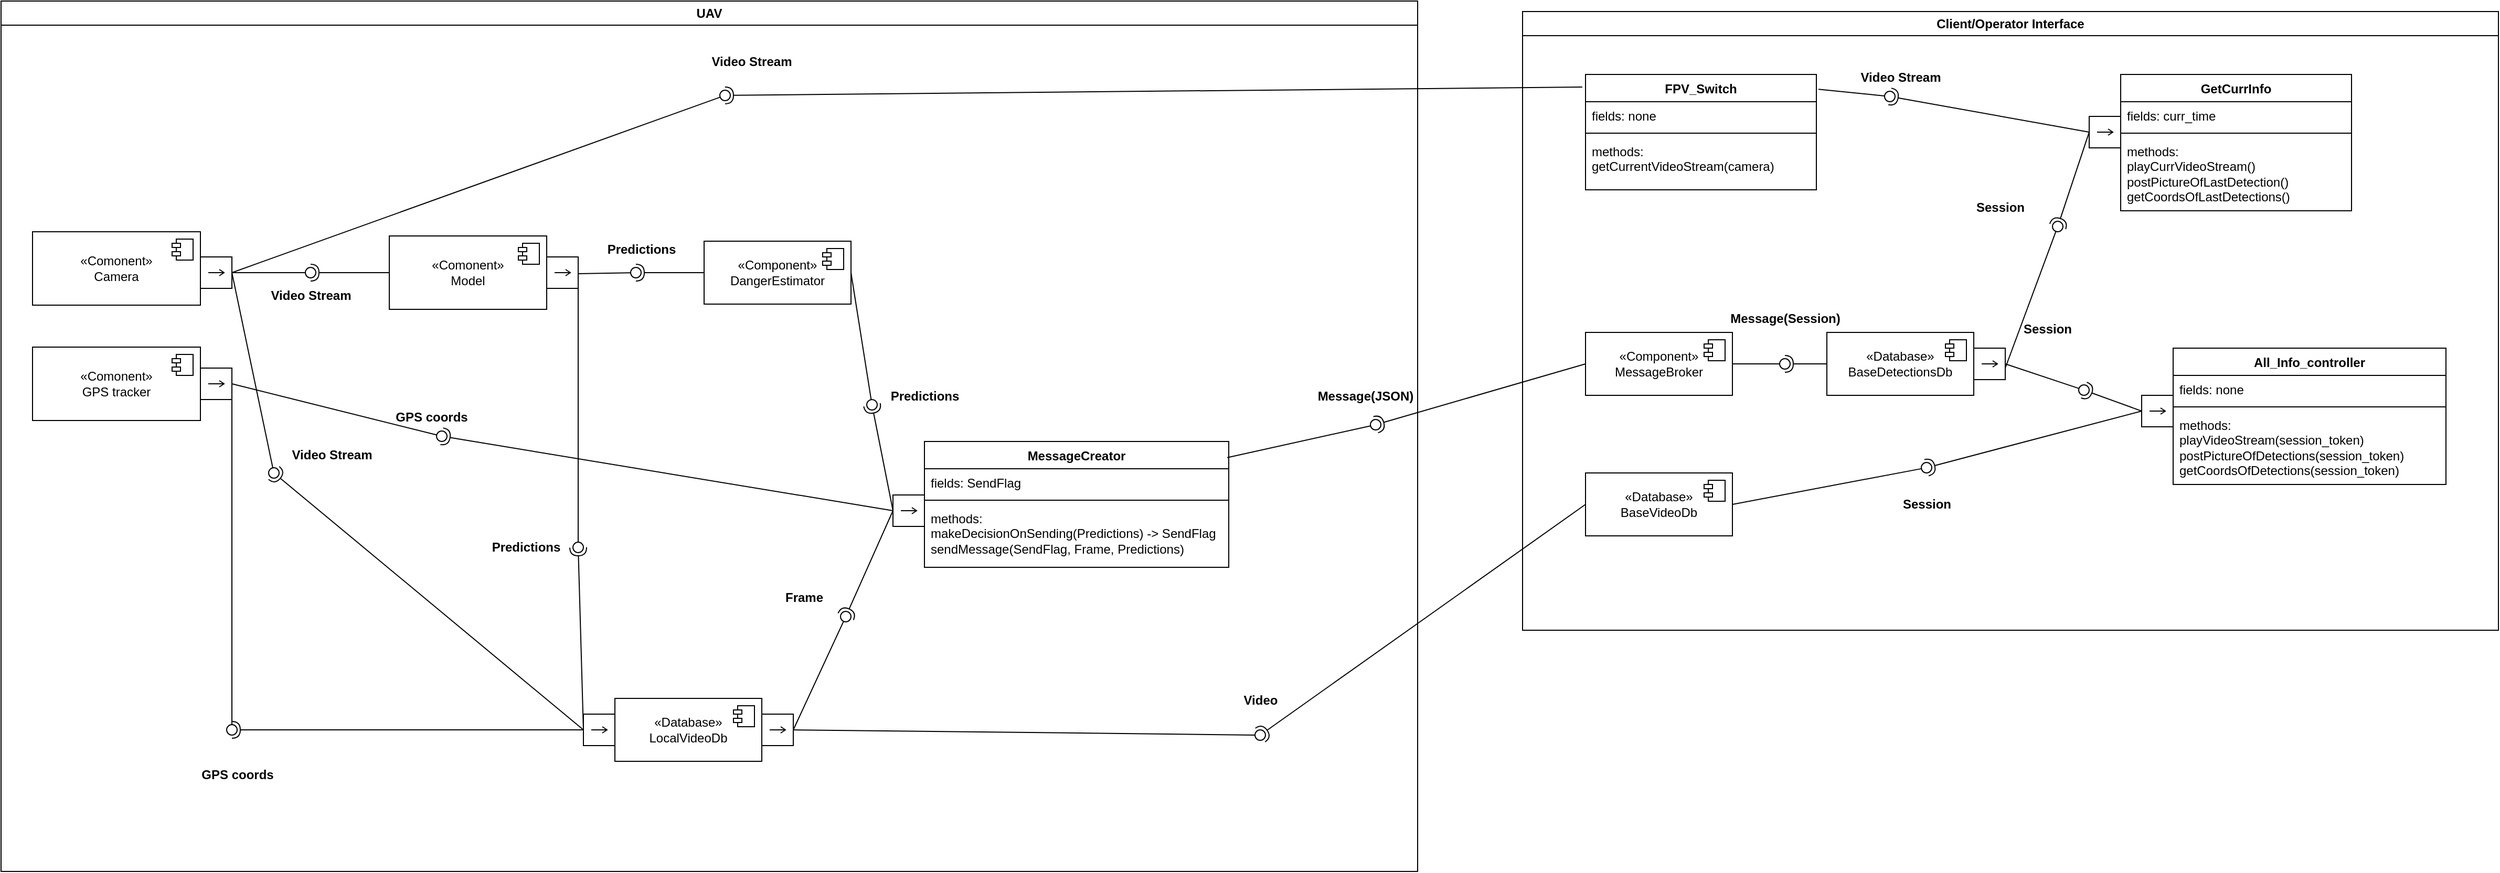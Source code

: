 <mxfile version="21.7.5" type="device">
  <diagram name="Page-1" id="c4acf3e9-155e-7222-9cf6-157b1a14988f">
    <mxGraphModel dx="6174" dy="872" grid="1" gridSize="10" guides="1" tooltips="1" connect="1" arrows="1" fold="1" page="1" pageScale="1" pageWidth="4681" pageHeight="3300" background="none" math="0" shadow="0">
      <root>
        <mxCell id="0" />
        <mxCell id="1" parent="0" />
        <mxCell id="GH8jH-AM2c-N6uNKXtcz-11" value="UAV" style="swimlane;whiteSpace=wrap;html=1;" parent="1" vertex="1">
          <mxGeometry x="-450" y="40" width="1350" height="830" as="geometry">
            <mxRectangle x="-140" y="50" width="70" height="30" as="alternateBounds" />
          </mxGeometry>
        </mxCell>
        <mxCell id="GH8jH-AM2c-N6uNKXtcz-1" value="«Comonent»&lt;br&gt;Camera" style="html=1;dropTarget=0;whiteSpace=wrap;" parent="GH8jH-AM2c-N6uNKXtcz-11" vertex="1">
          <mxGeometry x="30" y="220" width="160" height="70" as="geometry" />
        </mxCell>
        <mxCell id="GH8jH-AM2c-N6uNKXtcz-2" value="" style="shape=module;jettyWidth=8;jettyHeight=4;" parent="GH8jH-AM2c-N6uNKXtcz-1" vertex="1">
          <mxGeometry x="1" width="20" height="20" relative="1" as="geometry">
            <mxPoint x="-27" y="7" as="offset" />
          </mxGeometry>
        </mxCell>
        <mxCell id="GH8jH-AM2c-N6uNKXtcz-3" value="«Comonent»&lt;br&gt;Model" style="html=1;dropTarget=0;whiteSpace=wrap;strokeWidth=1;" parent="GH8jH-AM2c-N6uNKXtcz-11" vertex="1">
          <mxGeometry x="370" y="224" width="150" height="70" as="geometry" />
        </mxCell>
        <mxCell id="GH8jH-AM2c-N6uNKXtcz-4" value="" style="shape=module;jettyWidth=8;jettyHeight=4;" parent="GH8jH-AM2c-N6uNKXtcz-3" vertex="1">
          <mxGeometry x="1" width="20" height="20" relative="1" as="geometry">
            <mxPoint x="-27" y="7" as="offset" />
          </mxGeometry>
        </mxCell>
        <mxCell id="GH8jH-AM2c-N6uNKXtcz-15" value="Video Stream" style="text;align=center;fontStyle=1;verticalAlign=middle;spacingLeft=3;spacingRight=3;strokeColor=none;rotatable=0;points=[[0,0.5],[1,0.5]];portConstraint=eastwest;html=1;" parent="GH8jH-AM2c-N6uNKXtcz-11" vertex="1">
          <mxGeometry x="255" y="268" width="80" height="26" as="geometry" />
        </mxCell>
        <mxCell id="GH8jH-AM2c-N6uNKXtcz-21" value="" style="rounded=0;orthogonalLoop=1;jettySize=auto;html=1;endArrow=halfCircle;endFill=0;endSize=6;strokeWidth=1;sketch=0;exitX=0;exitY=0.5;exitDx=0;exitDy=0;" parent="GH8jH-AM2c-N6uNKXtcz-11" source="GH8jH-AM2c-N6uNKXtcz-3" target="GH8jH-AM2c-N6uNKXtcz-23" edge="1">
          <mxGeometry relative="1" as="geometry">
            <mxPoint x="360" y="259" as="sourcePoint" />
          </mxGeometry>
        </mxCell>
        <mxCell id="GH8jH-AM2c-N6uNKXtcz-22" value="" style="rounded=0;orthogonalLoop=1;jettySize=auto;html=1;endArrow=oval;endFill=0;sketch=0;sourcePerimeterSpacing=0;targetPerimeterSpacing=0;endSize=10;exitX=1;exitY=0.5;exitDx=0;exitDy=0;" parent="GH8jH-AM2c-N6uNKXtcz-11" target="GH8jH-AM2c-N6uNKXtcz-23" edge="1">
          <mxGeometry relative="1" as="geometry">
            <mxPoint x="220" y="259" as="sourcePoint" />
          </mxGeometry>
        </mxCell>
        <mxCell id="GH8jH-AM2c-N6uNKXtcz-23" value="" style="ellipse;whiteSpace=wrap;html=1;align=center;aspect=fixed;fillColor=none;strokeColor=none;resizable=0;perimeter=centerPerimeter;rotatable=0;allowArrows=0;points=[];outlineConnect=1;" parent="GH8jH-AM2c-N6uNKXtcz-11" vertex="1">
          <mxGeometry x="290" y="254" width="10" height="10" as="geometry" />
        </mxCell>
        <mxCell id="GH8jH-AM2c-N6uNKXtcz-24" value="" style="shape=mxgraph.uml25.inputPin;html=1;points=[[0,0.5],[1,0.5]];flipH=1;" parent="GH8jH-AM2c-N6uNKXtcz-11" vertex="1">
          <mxGeometry x="190" y="244" width="30" height="30" as="geometry" />
        </mxCell>
        <mxCell id="GH8jH-AM2c-N6uNKXtcz-5" value="«Database»&lt;br&gt;LocalVideoDb" style="html=1;dropTarget=0;whiteSpace=wrap;" parent="GH8jH-AM2c-N6uNKXtcz-11" vertex="1">
          <mxGeometry x="585" y="665" width="140" height="60" as="geometry" />
        </mxCell>
        <mxCell id="GH8jH-AM2c-N6uNKXtcz-6" value="" style="shape=module;jettyWidth=8;jettyHeight=4;" parent="GH8jH-AM2c-N6uNKXtcz-5" vertex="1">
          <mxGeometry x="1" width="20" height="20" relative="1" as="geometry">
            <mxPoint x="-27" y="7" as="offset" />
          </mxGeometry>
        </mxCell>
        <mxCell id="GH8jH-AM2c-N6uNKXtcz-25" value="" style="rounded=0;orthogonalLoop=1;jettySize=auto;html=1;endArrow=halfCircle;endFill=0;endSize=6;strokeWidth=1;sketch=0;exitX=0;exitY=0.5;exitDx=0;exitDy=0;" parent="GH8jH-AM2c-N6uNKXtcz-11" source="GH8jH-AM2c-N6uNKXtcz-30" edge="1">
          <mxGeometry relative="1" as="geometry">
            <mxPoint x="600" y="450" as="sourcePoint" />
            <mxPoint x="260" y="450" as="targetPoint" />
          </mxGeometry>
        </mxCell>
        <mxCell id="GH8jH-AM2c-N6uNKXtcz-26" value="" style="rounded=0;orthogonalLoop=1;jettySize=auto;html=1;endArrow=oval;endFill=0;sketch=0;sourcePerimeterSpacing=0;targetPerimeterSpacing=0;endSize=10;exitX=1;exitY=0.5;exitDx=0;exitDy=0;" parent="GH8jH-AM2c-N6uNKXtcz-11" source="GH8jH-AM2c-N6uNKXtcz-24" edge="1">
          <mxGeometry relative="1" as="geometry">
            <mxPoint x="250" y="395" as="sourcePoint" />
            <mxPoint x="260" y="450" as="targetPoint" />
          </mxGeometry>
        </mxCell>
        <mxCell id="GH8jH-AM2c-N6uNKXtcz-27" value="" style="ellipse;whiteSpace=wrap;html=1;align=center;aspect=fixed;fillColor=none;strokeColor=none;resizable=0;perimeter=centerPerimeter;rotatable=0;allowArrows=0;points=[];outlineConnect=1;" parent="GH8jH-AM2c-N6uNKXtcz-11" vertex="1">
          <mxGeometry x="265" y="390" width="10" height="10" as="geometry" />
        </mxCell>
        <mxCell id="GH8jH-AM2c-N6uNKXtcz-28" value="Video Stream" style="text;align=center;fontStyle=1;verticalAlign=middle;spacingLeft=3;spacingRight=3;strokeColor=none;rotatable=0;points=[[0,0.5],[1,0.5]];portConstraint=eastwest;html=1;" parent="GH8jH-AM2c-N6uNKXtcz-11" vertex="1">
          <mxGeometry x="275" y="420" width="80" height="26" as="geometry" />
        </mxCell>
        <mxCell id="GH8jH-AM2c-N6uNKXtcz-29" value="" style="shape=mxgraph.uml25.inputPin;html=1;points=[[0,0.5],[1,0.5]];flipH=1;" parent="GH8jH-AM2c-N6uNKXtcz-11" vertex="1">
          <mxGeometry x="520" y="244" width="30" height="30" as="geometry" />
        </mxCell>
        <mxCell id="GH8jH-AM2c-N6uNKXtcz-30" value="" style="shape=mxgraph.uml25.inputPin;html=1;points=[[0,0.5],[1,0.5]];flipH=1;" parent="GH8jH-AM2c-N6uNKXtcz-11" vertex="1">
          <mxGeometry x="555" y="680" width="30" height="30" as="geometry" />
        </mxCell>
        <mxCell id="GH8jH-AM2c-N6uNKXtcz-32" value="" style="rounded=0;orthogonalLoop=1;jettySize=auto;html=1;endArrow=halfCircle;endFill=0;endSize=6;strokeWidth=1;sketch=0;exitX=0;exitY=0.5;exitDx=0;exitDy=0;" parent="GH8jH-AM2c-N6uNKXtcz-11" source="GH8jH-AM2c-N6uNKXtcz-30" target="GH8jH-AM2c-N6uNKXtcz-34" edge="1">
          <mxGeometry relative="1" as="geometry">
            <mxPoint x="580" y="395" as="sourcePoint" />
          </mxGeometry>
        </mxCell>
        <mxCell id="GH8jH-AM2c-N6uNKXtcz-33" value="" style="rounded=0;orthogonalLoop=1;jettySize=auto;html=1;endArrow=oval;endFill=0;sketch=0;sourcePerimeterSpacing=0;targetPerimeterSpacing=0;endSize=10;exitX=1;exitY=0.5;exitDx=0;exitDy=0;" parent="GH8jH-AM2c-N6uNKXtcz-11" source="GH8jH-AM2c-N6uNKXtcz-29" target="GH8jH-AM2c-N6uNKXtcz-34" edge="1">
          <mxGeometry relative="1" as="geometry">
            <mxPoint x="540" y="395" as="sourcePoint" />
          </mxGeometry>
        </mxCell>
        <mxCell id="GH8jH-AM2c-N6uNKXtcz-34" value="" style="ellipse;whiteSpace=wrap;html=1;align=center;aspect=fixed;fillColor=none;strokeColor=none;resizable=0;perimeter=centerPerimeter;rotatable=0;allowArrows=0;points=[];outlineConnect=1;" parent="GH8jH-AM2c-N6uNKXtcz-11" vertex="1">
          <mxGeometry x="545" y="516" width="10" height="10" as="geometry" />
        </mxCell>
        <mxCell id="GH8jH-AM2c-N6uNKXtcz-35" value="Predictions" style="text;align=center;fontStyle=1;verticalAlign=middle;spacingLeft=3;spacingRight=3;strokeColor=none;rotatable=0;points=[[0,0.5],[1,0.5]];portConstraint=eastwest;html=1;" parent="GH8jH-AM2c-N6uNKXtcz-11" vertex="1">
          <mxGeometry x="460" y="508" width="80" height="26" as="geometry" />
        </mxCell>
        <mxCell id="GH8jH-AM2c-N6uNKXtcz-36" value="«Comonent»&lt;br&gt;GPS tracker" style="html=1;dropTarget=0;whiteSpace=wrap;" parent="GH8jH-AM2c-N6uNKXtcz-11" vertex="1">
          <mxGeometry x="30" y="330" width="160" height="70" as="geometry" />
        </mxCell>
        <mxCell id="GH8jH-AM2c-N6uNKXtcz-37" value="" style="shape=module;jettyWidth=8;jettyHeight=4;" parent="GH8jH-AM2c-N6uNKXtcz-36" vertex="1">
          <mxGeometry x="1" width="20" height="20" relative="1" as="geometry">
            <mxPoint x="-27" y="7" as="offset" />
          </mxGeometry>
        </mxCell>
        <mxCell id="GH8jH-AM2c-N6uNKXtcz-38" value="" style="rounded=0;orthogonalLoop=1;jettySize=auto;html=1;endArrow=halfCircle;endFill=0;endSize=6;strokeWidth=1;sketch=0;exitX=0;exitY=0.5;exitDx=0;exitDy=0;" parent="GH8jH-AM2c-N6uNKXtcz-11" source="GH8jH-AM2c-N6uNKXtcz-30" target="GH8jH-AM2c-N6uNKXtcz-40" edge="1">
          <mxGeometry relative="1" as="geometry">
            <mxPoint x="570" y="615" as="sourcePoint" />
          </mxGeometry>
        </mxCell>
        <mxCell id="GH8jH-AM2c-N6uNKXtcz-41" value="" style="rounded=0;orthogonalLoop=1;jettySize=auto;html=1;endArrow=oval;endFill=0;sketch=0;sourcePerimeterSpacing=0;targetPerimeterSpacing=0;endSize=10;exitX=1;exitY=0.5;exitDx=0;exitDy=0;" parent="GH8jH-AM2c-N6uNKXtcz-11" source="GH8jH-AM2c-N6uNKXtcz-45" target="GH8jH-AM2c-N6uNKXtcz-40" edge="1">
          <mxGeometry relative="1" as="geometry">
            <mxPoint x="230" y="600" as="sourcePoint" />
            <mxPoint x="380" y="620" as="targetPoint" />
          </mxGeometry>
        </mxCell>
        <mxCell id="GH8jH-AM2c-N6uNKXtcz-40" value="" style="ellipse;whiteSpace=wrap;html=1;align=center;aspect=fixed;fillColor=none;strokeColor=none;resizable=0;perimeter=centerPerimeter;rotatable=0;allowArrows=0;points=[];outlineConnect=1;" parent="GH8jH-AM2c-N6uNKXtcz-11" vertex="1">
          <mxGeometry x="215" y="690" width="10" height="10" as="geometry" />
        </mxCell>
        <mxCell id="GH8jH-AM2c-N6uNKXtcz-42" value="GPS coords" style="text;align=center;fontStyle=1;verticalAlign=middle;spacingLeft=3;spacingRight=3;strokeColor=none;rotatable=0;points=[[0,0.5],[1,0.5]];portConstraint=eastwest;html=1;" parent="GH8jH-AM2c-N6uNKXtcz-11" vertex="1">
          <mxGeometry x="185" y="725" width="80" height="26" as="geometry" />
        </mxCell>
        <mxCell id="GH8jH-AM2c-N6uNKXtcz-45" value="" style="shape=mxgraph.uml25.inputPin;html=1;points=[[0,0.5],[1,0.5]];flipH=1;" parent="GH8jH-AM2c-N6uNKXtcz-11" vertex="1">
          <mxGeometry x="190" y="350" width="30" height="30" as="geometry" />
        </mxCell>
        <mxCell id="GH8jH-AM2c-N6uNKXtcz-48" value="" style="shape=mxgraph.uml25.inputPin;html=1;points=[[0,0.5],[1,0.5]];flipH=1;" parent="GH8jH-AM2c-N6uNKXtcz-11" vertex="1">
          <mxGeometry x="850" y="471" width="30" height="30" as="geometry" />
        </mxCell>
        <mxCell id="GH8jH-AM2c-N6uNKXtcz-52" value="" style="rounded=0;orthogonalLoop=1;jettySize=auto;html=1;endArrow=halfCircle;endFill=0;endSize=6;strokeWidth=1;sketch=0;exitX=0;exitY=0.5;exitDx=0;exitDy=0;" parent="GH8jH-AM2c-N6uNKXtcz-11" source="GH8jH-AM2c-N6uNKXtcz-48" target="GH8jH-AM2c-N6uNKXtcz-54" edge="1">
          <mxGeometry relative="1" as="geometry">
            <mxPoint x="440" y="415" as="sourcePoint" />
          </mxGeometry>
        </mxCell>
        <mxCell id="GH8jH-AM2c-N6uNKXtcz-53" value="" style="rounded=0;orthogonalLoop=1;jettySize=auto;html=1;endArrow=oval;endFill=0;sketch=0;sourcePerimeterSpacing=0;targetPerimeterSpacing=0;endSize=10;exitX=1;exitY=0.5;exitDx=0;exitDy=0;" parent="GH8jH-AM2c-N6uNKXtcz-11" source="GH8jH-AM2c-N6uNKXtcz-45" target="GH8jH-AM2c-N6uNKXtcz-54" edge="1">
          <mxGeometry relative="1" as="geometry">
            <mxPoint x="400" y="415" as="sourcePoint" />
          </mxGeometry>
        </mxCell>
        <mxCell id="GH8jH-AM2c-N6uNKXtcz-54" value="" style="ellipse;whiteSpace=wrap;html=1;align=center;aspect=fixed;fillColor=none;strokeColor=none;resizable=0;perimeter=centerPerimeter;rotatable=0;allowArrows=0;points=[];outlineConnect=1;" parent="GH8jH-AM2c-N6uNKXtcz-11" vertex="1">
          <mxGeometry x="415" y="410" width="10" height="10" as="geometry" />
        </mxCell>
        <mxCell id="GH8jH-AM2c-N6uNKXtcz-55" value="" style="rounded=0;orthogonalLoop=1;jettySize=auto;html=1;endArrow=halfCircle;endFill=0;endSize=6;strokeWidth=1;sketch=0;exitX=0;exitY=0.5;exitDx=0;exitDy=0;" parent="GH8jH-AM2c-N6uNKXtcz-11" source="GH8jH-AM2c-N6uNKXtcz-67" target="GH8jH-AM2c-N6uNKXtcz-57" edge="1">
          <mxGeometry relative="1" as="geometry">
            <mxPoint x="650" y="325" as="sourcePoint" />
          </mxGeometry>
        </mxCell>
        <mxCell id="GH8jH-AM2c-N6uNKXtcz-56" value="" style="rounded=0;orthogonalLoop=1;jettySize=auto;html=1;endArrow=oval;endFill=0;sketch=0;sourcePerimeterSpacing=0;targetPerimeterSpacing=0;endSize=10;" parent="GH8jH-AM2c-N6uNKXtcz-11" target="GH8jH-AM2c-N6uNKXtcz-57" edge="1">
          <mxGeometry relative="1" as="geometry">
            <mxPoint x="550" y="260" as="sourcePoint" />
          </mxGeometry>
        </mxCell>
        <mxCell id="GH8jH-AM2c-N6uNKXtcz-57" value="" style="ellipse;whiteSpace=wrap;html=1;align=center;aspect=fixed;fillColor=none;strokeColor=none;resizable=0;perimeter=centerPerimeter;rotatable=0;allowArrows=0;points=[];outlineConnect=1;" parent="GH8jH-AM2c-N6uNKXtcz-11" vertex="1">
          <mxGeometry x="600" y="254" width="10" height="10" as="geometry" />
        </mxCell>
        <mxCell id="GH8jH-AM2c-N6uNKXtcz-58" value="Predictions" style="text;align=center;fontStyle=1;verticalAlign=middle;spacingLeft=3;spacingRight=3;strokeColor=none;rotatable=0;points=[[0,0.5],[1,0.5]];portConstraint=eastwest;html=1;" parent="GH8jH-AM2c-N6uNKXtcz-11" vertex="1">
          <mxGeometry x="570" y="224" width="80" height="26" as="geometry" />
        </mxCell>
        <mxCell id="GH8jH-AM2c-N6uNKXtcz-60" value="GPS coords" style="text;align=center;fontStyle=1;verticalAlign=middle;spacingLeft=3;spacingRight=3;strokeColor=none;rotatable=0;points=[[0,0.5],[1,0.5]];portConstraint=eastwest;html=1;" parent="GH8jH-AM2c-N6uNKXtcz-11" vertex="1">
          <mxGeometry x="370" y="384" width="80" height="26" as="geometry" />
        </mxCell>
        <mxCell id="GH8jH-AM2c-N6uNKXtcz-61" value="" style="shape=mxgraph.uml25.inputPin;html=1;points=[[0,0.5],[1,0.5]];flipH=1;" parent="GH8jH-AM2c-N6uNKXtcz-11" vertex="1">
          <mxGeometry x="725" y="680" width="30" height="30" as="geometry" />
        </mxCell>
        <mxCell id="GH8jH-AM2c-N6uNKXtcz-62" value="" style="rounded=0;orthogonalLoop=1;jettySize=auto;html=1;endArrow=halfCircle;endFill=0;endSize=6;strokeWidth=1;sketch=0;exitX=0;exitY=0.5;exitDx=0;exitDy=0;" parent="GH8jH-AM2c-N6uNKXtcz-11" source="GH8jH-AM2c-N6uNKXtcz-48" target="GH8jH-AM2c-N6uNKXtcz-64" edge="1">
          <mxGeometry relative="1" as="geometry">
            <mxPoint x="820" y="615" as="sourcePoint" />
          </mxGeometry>
        </mxCell>
        <mxCell id="GH8jH-AM2c-N6uNKXtcz-63" value="" style="rounded=0;orthogonalLoop=1;jettySize=auto;html=1;endArrow=oval;endFill=0;sketch=0;sourcePerimeterSpacing=0;targetPerimeterSpacing=0;endSize=10;exitX=1;exitY=0.5;exitDx=0;exitDy=0;" parent="GH8jH-AM2c-N6uNKXtcz-11" source="GH8jH-AM2c-N6uNKXtcz-61" target="GH8jH-AM2c-N6uNKXtcz-64" edge="1">
          <mxGeometry relative="1" as="geometry">
            <mxPoint x="780" y="615" as="sourcePoint" />
          </mxGeometry>
        </mxCell>
        <mxCell id="GH8jH-AM2c-N6uNKXtcz-64" value="" style="ellipse;whiteSpace=wrap;html=1;align=center;aspect=fixed;fillColor=none;strokeColor=none;resizable=0;perimeter=centerPerimeter;rotatable=0;allowArrows=0;points=[];outlineConnect=1;" parent="GH8jH-AM2c-N6uNKXtcz-11" vertex="1">
          <mxGeometry x="800" y="582" width="10" height="10" as="geometry" />
        </mxCell>
        <mxCell id="GH8jH-AM2c-N6uNKXtcz-65" value="Frame" style="text;align=center;fontStyle=1;verticalAlign=middle;spacingLeft=3;spacingRight=3;strokeColor=none;rotatable=0;points=[[0,0.5],[1,0.5]];portConstraint=eastwest;html=1;" parent="GH8jH-AM2c-N6uNKXtcz-11" vertex="1">
          <mxGeometry x="725" y="556" width="80" height="26" as="geometry" />
        </mxCell>
        <mxCell id="GH8jH-AM2c-N6uNKXtcz-67" value="«Component»&lt;br&gt;DangerEstimator" style="html=1;dropTarget=0;whiteSpace=wrap;" parent="GH8jH-AM2c-N6uNKXtcz-11" vertex="1">
          <mxGeometry x="670" y="229" width="140" height="60" as="geometry" />
        </mxCell>
        <mxCell id="GH8jH-AM2c-N6uNKXtcz-68" value="" style="shape=module;jettyWidth=8;jettyHeight=4;" parent="GH8jH-AM2c-N6uNKXtcz-67" vertex="1">
          <mxGeometry x="1" width="20" height="20" relative="1" as="geometry">
            <mxPoint x="-27" y="7" as="offset" />
          </mxGeometry>
        </mxCell>
        <mxCell id="GH8jH-AM2c-N6uNKXtcz-69" value="" style="rounded=0;orthogonalLoop=1;jettySize=auto;html=1;endArrow=halfCircle;endFill=0;endSize=6;strokeWidth=1;sketch=0;exitX=0;exitY=0.5;exitDx=0;exitDy=0;" parent="GH8jH-AM2c-N6uNKXtcz-11" source="GH8jH-AM2c-N6uNKXtcz-48" target="GH8jH-AM2c-N6uNKXtcz-71" edge="1">
          <mxGeometry relative="1" as="geometry">
            <mxPoint x="910" y="385" as="sourcePoint" />
          </mxGeometry>
        </mxCell>
        <mxCell id="GH8jH-AM2c-N6uNKXtcz-70" value="" style="rounded=0;orthogonalLoop=1;jettySize=auto;html=1;endArrow=oval;endFill=0;sketch=0;sourcePerimeterSpacing=0;targetPerimeterSpacing=0;endSize=10;exitX=1;exitY=0.5;exitDx=0;exitDy=0;" parent="GH8jH-AM2c-N6uNKXtcz-11" source="GH8jH-AM2c-N6uNKXtcz-67" target="GH8jH-AM2c-N6uNKXtcz-71" edge="1">
          <mxGeometry relative="1" as="geometry">
            <mxPoint x="870" y="385" as="sourcePoint" />
          </mxGeometry>
        </mxCell>
        <mxCell id="GH8jH-AM2c-N6uNKXtcz-71" value="" style="ellipse;whiteSpace=wrap;html=1;align=center;aspect=fixed;fillColor=none;strokeColor=none;resizable=0;perimeter=centerPerimeter;rotatable=0;allowArrows=0;points=[];outlineConnect=1;" parent="GH8jH-AM2c-N6uNKXtcz-11" vertex="1">
          <mxGeometry x="825" y="380" width="10" height="10" as="geometry" />
        </mxCell>
        <mxCell id="GH8jH-AM2c-N6uNKXtcz-72" value="Predictions" style="text;align=center;fontStyle=1;verticalAlign=middle;spacingLeft=3;spacingRight=3;strokeColor=none;rotatable=0;points=[[0,0.5],[1,0.5]];portConstraint=eastwest;html=1;" parent="GH8jH-AM2c-N6uNKXtcz-11" vertex="1">
          <mxGeometry x="840" y="364" width="80" height="26" as="geometry" />
        </mxCell>
        <mxCell id="GH8jH-AM2c-N6uNKXtcz-134" value="Video Stream" style="text;align=center;fontStyle=1;verticalAlign=middle;spacingLeft=3;spacingRight=3;strokeColor=none;rotatable=0;points=[[0,0.5],[1,0.5]];portConstraint=eastwest;html=1;" parent="GH8jH-AM2c-N6uNKXtcz-11" vertex="1">
          <mxGeometry x="675" y="45" width="80" height="26" as="geometry" />
        </mxCell>
        <mxCell id="GH8jH-AM2c-N6uNKXtcz-133" value="" style="ellipse;whiteSpace=wrap;html=1;align=center;aspect=fixed;fillColor=none;strokeColor=none;resizable=0;perimeter=centerPerimeter;rotatable=0;allowArrows=0;points=[];outlineConnect=1;" parent="GH8jH-AM2c-N6uNKXtcz-11" vertex="1">
          <mxGeometry x="790" y="110" width="10" height="10" as="geometry" />
        </mxCell>
        <mxCell id="GH8jH-AM2c-N6uNKXtcz-164" value="MessageCreator" style="swimlane;fontStyle=1;align=center;verticalAlign=top;childLayout=stackLayout;horizontal=1;startSize=26;horizontalStack=0;resizeParent=1;resizeParentMax=0;resizeLast=0;collapsible=1;marginBottom=0;whiteSpace=wrap;html=1;" parent="GH8jH-AM2c-N6uNKXtcz-11" vertex="1">
          <mxGeometry x="880" y="420" width="290" height="120" as="geometry" />
        </mxCell>
        <mxCell id="GH8jH-AM2c-N6uNKXtcz-165" value="fields: SendFlag" style="text;strokeColor=none;fillColor=none;align=left;verticalAlign=top;spacingLeft=4;spacingRight=4;overflow=hidden;rotatable=0;points=[[0,0.5],[1,0.5]];portConstraint=eastwest;whiteSpace=wrap;html=1;" parent="GH8jH-AM2c-N6uNKXtcz-164" vertex="1">
          <mxGeometry y="26" width="290" height="26" as="geometry" />
        </mxCell>
        <mxCell id="GH8jH-AM2c-N6uNKXtcz-166" value="" style="line;strokeWidth=1;fillColor=none;align=left;verticalAlign=middle;spacingTop=-1;spacingLeft=3;spacingRight=3;rotatable=0;labelPosition=right;points=[];portConstraint=eastwest;strokeColor=inherit;" parent="GH8jH-AM2c-N6uNKXtcz-164" vertex="1">
          <mxGeometry y="52" width="290" height="8" as="geometry" />
        </mxCell>
        <mxCell id="GH8jH-AM2c-N6uNKXtcz-167" value="methods:&lt;br&gt;makeDecisionOnSending(Predictions) -&amp;gt; SendFlag&lt;br&gt;sendMessage(SendFlag, Frame, Predictions)" style="text;strokeColor=none;fillColor=none;align=left;verticalAlign=top;spacingLeft=4;spacingRight=4;overflow=hidden;rotatable=0;points=[[0,0.5],[1,0.5]];portConstraint=eastwest;whiteSpace=wrap;html=1;" parent="GH8jH-AM2c-N6uNKXtcz-164" vertex="1">
          <mxGeometry y="60" width="290" height="60" as="geometry" />
        </mxCell>
        <mxCell id="GH8jH-AM2c-N6uNKXtcz-128" value="" style="ellipse;whiteSpace=wrap;html=1;align=center;aspect=fixed;fillColor=none;strokeColor=none;resizable=0;perimeter=centerPerimeter;rotatable=0;allowArrows=0;points=[];outlineConnect=1;" parent="GH8jH-AM2c-N6uNKXtcz-11" vertex="1">
          <mxGeometry x="1280" y="341" width="10" height="10" as="geometry" />
        </mxCell>
        <mxCell id="GH8jH-AM2c-N6uNKXtcz-169" value="" style="rounded=0;orthogonalLoop=1;jettySize=auto;html=1;endArrow=oval;endFill=0;sketch=0;sourcePerimeterSpacing=0;targetPerimeterSpacing=0;endSize=10;exitX=0.995;exitY=0.128;exitDx=0;exitDy=0;exitPerimeter=0;" parent="GH8jH-AM2c-N6uNKXtcz-11" source="GH8jH-AM2c-N6uNKXtcz-164" target="GH8jH-AM2c-N6uNKXtcz-170" edge="1">
          <mxGeometry relative="1" as="geometry">
            <mxPoint x="1290" y="389" as="sourcePoint" />
          </mxGeometry>
        </mxCell>
        <mxCell id="GH8jH-AM2c-N6uNKXtcz-170" value="" style="ellipse;whiteSpace=wrap;html=1;align=center;aspect=fixed;fillColor=none;strokeColor=none;resizable=0;perimeter=centerPerimeter;rotatable=0;allowArrows=0;points=[];outlineConnect=1;" parent="GH8jH-AM2c-N6uNKXtcz-11" vertex="1">
          <mxGeometry x="1305" y="399" width="10" height="10" as="geometry" />
        </mxCell>
        <mxCell id="GH8jH-AM2c-N6uNKXtcz-139" value="Message(JSON)" style="text;align=center;fontStyle=1;verticalAlign=middle;spacingLeft=3;spacingRight=3;strokeColor=none;rotatable=0;points=[[0,0.5],[1,0.5]];portConstraint=eastwest;html=1;" parent="GH8jH-AM2c-N6uNKXtcz-11" vertex="1">
          <mxGeometry x="1250" y="364" width="100" height="26" as="geometry" />
        </mxCell>
        <mxCell id="GH8jH-AM2c-N6uNKXtcz-184" value="" style="rounded=0;orthogonalLoop=1;jettySize=auto;html=1;endArrow=oval;endFill=0;sketch=0;sourcePerimeterSpacing=0;targetPerimeterSpacing=0;endSize=10;exitX=1;exitY=0.5;exitDx=0;exitDy=0;" parent="GH8jH-AM2c-N6uNKXtcz-11" source="GH8jH-AM2c-N6uNKXtcz-61" target="GH8jH-AM2c-N6uNKXtcz-185" edge="1">
          <mxGeometry relative="1" as="geometry">
            <mxPoint x="1180" y="700" as="sourcePoint" />
          </mxGeometry>
        </mxCell>
        <mxCell id="GH8jH-AM2c-N6uNKXtcz-185" value="" style="ellipse;whiteSpace=wrap;html=1;align=center;aspect=fixed;fillColor=none;strokeColor=none;resizable=0;perimeter=centerPerimeter;rotatable=0;allowArrows=0;points=[];outlineConnect=1;" parent="GH8jH-AM2c-N6uNKXtcz-11" vertex="1">
          <mxGeometry x="1195" y="695" width="10" height="10" as="geometry" />
        </mxCell>
        <mxCell id="GH8jH-AM2c-N6uNKXtcz-186" value="Video" style="text;align=center;fontStyle=1;verticalAlign=middle;spacingLeft=3;spacingRight=3;strokeColor=none;rotatable=0;points=[[0,0.5],[1,0.5]];portConstraint=eastwest;html=1;" parent="GH8jH-AM2c-N6uNKXtcz-11" vertex="1">
          <mxGeometry x="1160" y="654" width="80" height="26" as="geometry" />
        </mxCell>
        <mxCell id="GH8jH-AM2c-N6uNKXtcz-73" value="Client/Operator Interface" style="swimlane;whiteSpace=wrap;html=1;" parent="1" vertex="1">
          <mxGeometry x="1000" y="50" width="930" height="590" as="geometry">
            <mxRectangle x="-140" y="50" width="70" height="30" as="alternateBounds" />
          </mxGeometry>
        </mxCell>
        <mxCell id="GH8jH-AM2c-N6uNKXtcz-124" value="«Component»&lt;br&gt;MessageBroker" style="html=1;dropTarget=0;whiteSpace=wrap;" parent="GH8jH-AM2c-N6uNKXtcz-73" vertex="1">
          <mxGeometry x="60" y="306" width="140" height="60" as="geometry" />
        </mxCell>
        <mxCell id="GH8jH-AM2c-N6uNKXtcz-125" value="" style="shape=module;jettyWidth=8;jettyHeight=4;" parent="GH8jH-AM2c-N6uNKXtcz-124" vertex="1">
          <mxGeometry x="1" width="20" height="20" relative="1" as="geometry">
            <mxPoint x="-27" y="7" as="offset" />
          </mxGeometry>
        </mxCell>
        <mxCell id="GH8jH-AM2c-N6uNKXtcz-135" value="FPV_Switch" style="swimlane;fontStyle=1;align=center;verticalAlign=top;childLayout=stackLayout;horizontal=1;startSize=26;horizontalStack=0;resizeParent=1;resizeParentMax=0;resizeLast=0;collapsible=1;marginBottom=0;whiteSpace=wrap;html=1;" parent="GH8jH-AM2c-N6uNKXtcz-73" vertex="1">
          <mxGeometry x="60" y="60" width="220" height="110" as="geometry" />
        </mxCell>
        <mxCell id="GH8jH-AM2c-N6uNKXtcz-136" value="fields: none" style="text;strokeColor=none;fillColor=none;align=left;verticalAlign=top;spacingLeft=4;spacingRight=4;overflow=hidden;rotatable=0;points=[[0,0.5],[1,0.5]];portConstraint=eastwest;whiteSpace=wrap;html=1;" parent="GH8jH-AM2c-N6uNKXtcz-135" vertex="1">
          <mxGeometry y="26" width="220" height="26" as="geometry" />
        </mxCell>
        <mxCell id="GH8jH-AM2c-N6uNKXtcz-137" value="" style="line;strokeWidth=1;fillColor=none;align=left;verticalAlign=middle;spacingTop=-1;spacingLeft=3;spacingRight=3;rotatable=0;labelPosition=right;points=[];portConstraint=eastwest;strokeColor=inherit;" parent="GH8jH-AM2c-N6uNKXtcz-135" vertex="1">
          <mxGeometry y="52" width="220" height="8" as="geometry" />
        </mxCell>
        <mxCell id="GH8jH-AM2c-N6uNKXtcz-138" value="methods:&lt;br&gt;getCurrentVideoStream(camera)" style="text;strokeColor=none;fillColor=none;align=left;verticalAlign=top;spacingLeft=4;spacingRight=4;overflow=hidden;rotatable=0;points=[[0,0.5],[1,0.5]];portConstraint=eastwest;whiteSpace=wrap;html=1;" parent="GH8jH-AM2c-N6uNKXtcz-135" vertex="1">
          <mxGeometry y="60" width="220" height="50" as="geometry" />
        </mxCell>
        <mxCell id="GH8jH-AM2c-N6uNKXtcz-141" value="GetCurrInfo" style="swimlane;fontStyle=1;align=center;verticalAlign=top;childLayout=stackLayout;horizontal=1;startSize=26;horizontalStack=0;resizeParent=1;resizeParentMax=0;resizeLast=0;collapsible=1;marginBottom=0;whiteSpace=wrap;html=1;" parent="GH8jH-AM2c-N6uNKXtcz-73" vertex="1">
          <mxGeometry x="570" y="60" width="220" height="130" as="geometry" />
        </mxCell>
        <mxCell id="GH8jH-AM2c-N6uNKXtcz-142" value="fields: curr_time" style="text;strokeColor=none;fillColor=none;align=left;verticalAlign=top;spacingLeft=4;spacingRight=4;overflow=hidden;rotatable=0;points=[[0,0.5],[1,0.5]];portConstraint=eastwest;whiteSpace=wrap;html=1;" parent="GH8jH-AM2c-N6uNKXtcz-141" vertex="1">
          <mxGeometry y="26" width="220" height="26" as="geometry" />
        </mxCell>
        <mxCell id="GH8jH-AM2c-N6uNKXtcz-143" value="" style="line;strokeWidth=1;fillColor=none;align=left;verticalAlign=middle;spacingTop=-1;spacingLeft=3;spacingRight=3;rotatable=0;labelPosition=right;points=[];portConstraint=eastwest;strokeColor=inherit;" parent="GH8jH-AM2c-N6uNKXtcz-141" vertex="1">
          <mxGeometry y="52" width="220" height="8" as="geometry" />
        </mxCell>
        <mxCell id="GH8jH-AM2c-N6uNKXtcz-144" value="methods:&lt;br&gt;playCurrVideoStream()&lt;br&gt;postPictureOfLastDetection()&lt;br&gt;getCoordsOfLastDetections()" style="text;strokeColor=none;fillColor=none;align=left;verticalAlign=top;spacingLeft=4;spacingRight=4;overflow=hidden;rotatable=0;points=[[0,0.5],[1,0.5]];portConstraint=eastwest;whiteSpace=wrap;html=1;" parent="GH8jH-AM2c-N6uNKXtcz-141" vertex="1">
          <mxGeometry y="60" width="220" height="70" as="geometry" />
        </mxCell>
        <mxCell id="GH8jH-AM2c-N6uNKXtcz-145" value="" style="rounded=0;orthogonalLoop=1;jettySize=auto;html=1;endArrow=halfCircle;endFill=0;endSize=6;strokeWidth=1;sketch=0;exitX=0;exitY=0.5;exitDx=0;exitDy=0;entryX=0.7;entryY=1;entryDx=0;entryDy=0;entryPerimeter=0;" parent="GH8jH-AM2c-N6uNKXtcz-73" source="GH8jH-AM2c-N6uNKXtcz-175" target="GH8jH-AM2c-N6uNKXtcz-147" edge="1">
          <mxGeometry relative="1" as="geometry">
            <mxPoint x="410" y="72" as="sourcePoint" />
            <mxPoint x="350" y="72" as="targetPoint" />
          </mxGeometry>
        </mxCell>
        <mxCell id="GH8jH-AM2c-N6uNKXtcz-146" value="" style="rounded=0;orthogonalLoop=1;jettySize=auto;html=1;endArrow=oval;endFill=0;sketch=0;sourcePerimeterSpacing=0;targetPerimeterSpacing=0;endSize=10;exitX=1.009;exitY=0.128;exitDx=0;exitDy=0;exitPerimeter=0;" parent="GH8jH-AM2c-N6uNKXtcz-73" source="GH8jH-AM2c-N6uNKXtcz-135" target="GH8jH-AM2c-N6uNKXtcz-147" edge="1">
          <mxGeometry relative="1" as="geometry">
            <mxPoint x="330" y="115" as="sourcePoint" />
          </mxGeometry>
        </mxCell>
        <mxCell id="GH8jH-AM2c-N6uNKXtcz-147" value="" style="ellipse;whiteSpace=wrap;html=1;align=center;aspect=fixed;fillColor=none;strokeColor=none;resizable=0;perimeter=centerPerimeter;rotatable=0;allowArrows=0;points=[];outlineConnect=1;" parent="GH8jH-AM2c-N6uNKXtcz-73" vertex="1">
          <mxGeometry x="345" y="76" width="10" height="10" as="geometry" />
        </mxCell>
        <mxCell id="GH8jH-AM2c-N6uNKXtcz-148" value="Video Stream" style="text;align=center;fontStyle=1;verticalAlign=middle;spacingLeft=3;spacingRight=3;strokeColor=none;rotatable=0;points=[[0,0.5],[1,0.5]];portConstraint=eastwest;html=1;" parent="GH8jH-AM2c-N6uNKXtcz-73" vertex="1">
          <mxGeometry x="320" y="50" width="80" height="26" as="geometry" />
        </mxCell>
        <mxCell id="GH8jH-AM2c-N6uNKXtcz-149" value="«Database»&lt;br&gt;BaseDetectionsDb" style="html=1;dropTarget=0;whiteSpace=wrap;" parent="GH8jH-AM2c-N6uNKXtcz-73" vertex="1">
          <mxGeometry x="290" y="306" width="140" height="60" as="geometry" />
        </mxCell>
        <mxCell id="GH8jH-AM2c-N6uNKXtcz-150" value="" style="shape=module;jettyWidth=8;jettyHeight=4;" parent="GH8jH-AM2c-N6uNKXtcz-149" vertex="1">
          <mxGeometry x="1" width="20" height="20" relative="1" as="geometry">
            <mxPoint x="-27" y="7" as="offset" />
          </mxGeometry>
        </mxCell>
        <mxCell id="GH8jH-AM2c-N6uNKXtcz-151" value="" style="shape=mxgraph.uml25.inputPin;html=1;points=[[0,0.5],[1,0.5]];flipH=1;" parent="GH8jH-AM2c-N6uNKXtcz-73" vertex="1">
          <mxGeometry x="430" y="321" width="30" height="30" as="geometry" />
        </mxCell>
        <mxCell id="GH8jH-AM2c-N6uNKXtcz-152" value="" style="rounded=0;orthogonalLoop=1;jettySize=auto;html=1;endArrow=halfCircle;endFill=0;endSize=6;strokeWidth=1;sketch=0;exitX=0;exitY=0.5;exitDx=0;exitDy=0;" parent="GH8jH-AM2c-N6uNKXtcz-73" source="GH8jH-AM2c-N6uNKXtcz-149" target="GH8jH-AM2c-N6uNKXtcz-154" edge="1">
          <mxGeometry relative="1" as="geometry">
            <mxPoint x="270" y="336" as="sourcePoint" />
          </mxGeometry>
        </mxCell>
        <mxCell id="GH8jH-AM2c-N6uNKXtcz-153" value="" style="rounded=0;orthogonalLoop=1;jettySize=auto;html=1;endArrow=oval;endFill=0;sketch=0;sourcePerimeterSpacing=0;targetPerimeterSpacing=0;endSize=10;exitX=1;exitY=0.5;exitDx=0;exitDy=0;" parent="GH8jH-AM2c-N6uNKXtcz-73" source="GH8jH-AM2c-N6uNKXtcz-124" target="GH8jH-AM2c-N6uNKXtcz-154" edge="1">
          <mxGeometry relative="1" as="geometry">
            <mxPoint x="230" y="336" as="sourcePoint" />
          </mxGeometry>
        </mxCell>
        <mxCell id="GH8jH-AM2c-N6uNKXtcz-154" value="" style="ellipse;whiteSpace=wrap;html=1;align=center;aspect=fixed;fillColor=none;strokeColor=none;resizable=0;perimeter=centerPerimeter;rotatable=0;allowArrows=0;points=[];outlineConnect=1;" parent="GH8jH-AM2c-N6uNKXtcz-73" vertex="1">
          <mxGeometry x="245" y="331" width="10" height="10" as="geometry" />
        </mxCell>
        <mxCell id="GH8jH-AM2c-N6uNKXtcz-155" value="Message(Session)" style="text;align=center;fontStyle=1;verticalAlign=middle;spacingLeft=3;spacingRight=3;strokeColor=none;rotatable=0;points=[[0,0.5],[1,0.5]];portConstraint=eastwest;html=1;" parent="GH8jH-AM2c-N6uNKXtcz-73" vertex="1">
          <mxGeometry x="200" y="280" width="100" height="26" as="geometry" />
        </mxCell>
        <mxCell id="GH8jH-AM2c-N6uNKXtcz-156" value="All_Info_controller" style="swimlane;fontStyle=1;align=center;verticalAlign=top;childLayout=stackLayout;horizontal=1;startSize=26;horizontalStack=0;resizeParent=1;resizeParentMax=0;resizeLast=0;collapsible=1;marginBottom=0;whiteSpace=wrap;html=1;" parent="GH8jH-AM2c-N6uNKXtcz-73" vertex="1">
          <mxGeometry x="620" y="321" width="260" height="130" as="geometry" />
        </mxCell>
        <mxCell id="GH8jH-AM2c-N6uNKXtcz-157" value="fields: none" style="text;strokeColor=none;fillColor=none;align=left;verticalAlign=top;spacingLeft=4;spacingRight=4;overflow=hidden;rotatable=0;points=[[0,0.5],[1,0.5]];portConstraint=eastwest;whiteSpace=wrap;html=1;" parent="GH8jH-AM2c-N6uNKXtcz-156" vertex="1">
          <mxGeometry y="26" width="260" height="26" as="geometry" />
        </mxCell>
        <mxCell id="GH8jH-AM2c-N6uNKXtcz-158" value="" style="line;strokeWidth=1;fillColor=none;align=left;verticalAlign=middle;spacingTop=-1;spacingLeft=3;spacingRight=3;rotatable=0;labelPosition=right;points=[];portConstraint=eastwest;strokeColor=inherit;" parent="GH8jH-AM2c-N6uNKXtcz-156" vertex="1">
          <mxGeometry y="52" width="260" height="8" as="geometry" />
        </mxCell>
        <mxCell id="GH8jH-AM2c-N6uNKXtcz-159" value="methods:&lt;br&gt;playVideoStream(session_token)&lt;br&gt;postPictureOfDetections(session_token)&lt;br&gt;getCoordsOfDetections(session_token)" style="text;strokeColor=none;fillColor=none;align=left;verticalAlign=top;spacingLeft=4;spacingRight=4;overflow=hidden;rotatable=0;points=[[0,0.5],[1,0.5]];portConstraint=eastwest;whiteSpace=wrap;html=1;" parent="GH8jH-AM2c-N6uNKXtcz-156" vertex="1">
          <mxGeometry y="60" width="260" height="70" as="geometry" />
        </mxCell>
        <mxCell id="GH8jH-AM2c-N6uNKXtcz-163" value="" style="ellipse;whiteSpace=wrap;html=1;align=center;aspect=fixed;fillColor=none;strokeColor=none;resizable=0;perimeter=centerPerimeter;rotatable=0;allowArrows=0;points=[];outlineConnect=1;" parent="GH8jH-AM2c-N6uNKXtcz-73" vertex="1">
          <mxGeometry x="495" y="330" width="10" height="10" as="geometry" />
        </mxCell>
        <mxCell id="GH8jH-AM2c-N6uNKXtcz-171" value="Session" style="text;align=center;fontStyle=1;verticalAlign=middle;spacingLeft=3;spacingRight=3;strokeColor=none;rotatable=0;points=[[0,0.5],[1,0.5]];portConstraint=eastwest;html=1;" parent="GH8jH-AM2c-N6uNKXtcz-73" vertex="1">
          <mxGeometry x="450" y="290" width="100" height="26" as="geometry" />
        </mxCell>
        <mxCell id="GH8jH-AM2c-N6uNKXtcz-172" value="" style="rounded=0;orthogonalLoop=1;jettySize=auto;html=1;endArrow=halfCircle;endFill=0;endSize=6;strokeWidth=1;sketch=0;exitX=0;exitY=0.5;exitDx=0;exitDy=0;" parent="GH8jH-AM2c-N6uNKXtcz-73" source="GH8jH-AM2c-N6uNKXtcz-175" target="GH8jH-AM2c-N6uNKXtcz-174" edge="1">
          <mxGeometry relative="1" as="geometry">
            <mxPoint x="530" y="80" as="sourcePoint" />
          </mxGeometry>
        </mxCell>
        <mxCell id="GH8jH-AM2c-N6uNKXtcz-173" value="" style="rounded=0;orthogonalLoop=1;jettySize=auto;html=1;endArrow=oval;endFill=0;sketch=0;sourcePerimeterSpacing=0;targetPerimeterSpacing=0;endSize=10;" parent="GH8jH-AM2c-N6uNKXtcz-73" target="GH8jH-AM2c-N6uNKXtcz-174" edge="1">
          <mxGeometry relative="1" as="geometry">
            <mxPoint x="460" y="340" as="sourcePoint" />
          </mxGeometry>
        </mxCell>
        <mxCell id="GH8jH-AM2c-N6uNKXtcz-174" value="" style="ellipse;whiteSpace=wrap;html=1;align=center;aspect=fixed;fillColor=none;strokeColor=none;resizable=0;perimeter=centerPerimeter;rotatable=0;allowArrows=0;points=[];outlineConnect=1;" parent="GH8jH-AM2c-N6uNKXtcz-73" vertex="1">
          <mxGeometry x="505" y="200" width="10" height="10" as="geometry" />
        </mxCell>
        <mxCell id="GH8jH-AM2c-N6uNKXtcz-175" value="" style="shape=mxgraph.uml25.inputPin;html=1;points=[[0,0.5],[1,0.5]];flipH=1;" parent="GH8jH-AM2c-N6uNKXtcz-73" vertex="1">
          <mxGeometry x="540" y="100" width="30" height="30" as="geometry" />
        </mxCell>
        <mxCell id="GH8jH-AM2c-N6uNKXtcz-176" value="Session" style="text;align=center;fontStyle=1;verticalAlign=middle;spacingLeft=3;spacingRight=3;strokeColor=none;rotatable=0;points=[[0,0.5],[1,0.5]];portConstraint=eastwest;html=1;" parent="GH8jH-AM2c-N6uNKXtcz-73" vertex="1">
          <mxGeometry x="405" y="174" width="100" height="26" as="geometry" />
        </mxCell>
        <mxCell id="GH8jH-AM2c-N6uNKXtcz-181" value="«Database»&lt;br&gt;BaseVideoDb" style="html=1;dropTarget=0;whiteSpace=wrap;" parent="GH8jH-AM2c-N6uNKXtcz-73" vertex="1">
          <mxGeometry x="60" y="440" width="140" height="60" as="geometry" />
        </mxCell>
        <mxCell id="GH8jH-AM2c-N6uNKXtcz-182" value="" style="shape=module;jettyWidth=8;jettyHeight=4;" parent="GH8jH-AM2c-N6uNKXtcz-181" vertex="1">
          <mxGeometry x="1" width="20" height="20" relative="1" as="geometry">
            <mxPoint x="-27" y="7" as="offset" />
          </mxGeometry>
        </mxCell>
        <mxCell id="GH8jH-AM2c-N6uNKXtcz-187" value="" style="shape=mxgraph.uml25.inputPin;html=1;points=[[0,0.5],[1,0.5]];flipH=1;" parent="GH8jH-AM2c-N6uNKXtcz-73" vertex="1">
          <mxGeometry x="590" y="366" width="30" height="30" as="geometry" />
        </mxCell>
        <mxCell id="GH8jH-AM2c-N6uNKXtcz-188" value="" style="rounded=0;orthogonalLoop=1;jettySize=auto;html=1;endArrow=halfCircle;endFill=0;endSize=6;strokeWidth=1;sketch=0;exitX=0;exitY=0.5;exitDx=0;exitDy=0;" parent="GH8jH-AM2c-N6uNKXtcz-73" source="GH8jH-AM2c-N6uNKXtcz-187" target="GH8jH-AM2c-N6uNKXtcz-190" edge="1">
          <mxGeometry relative="1" as="geometry">
            <mxPoint x="545" y="375" as="sourcePoint" />
          </mxGeometry>
        </mxCell>
        <mxCell id="GH8jH-AM2c-N6uNKXtcz-189" value="" style="rounded=0;orthogonalLoop=1;jettySize=auto;html=1;endArrow=oval;endFill=0;sketch=0;sourcePerimeterSpacing=0;targetPerimeterSpacing=0;endSize=10;exitX=1;exitY=0.5;exitDx=0;exitDy=0;" parent="GH8jH-AM2c-N6uNKXtcz-73" source="GH8jH-AM2c-N6uNKXtcz-151" target="GH8jH-AM2c-N6uNKXtcz-190" edge="1">
          <mxGeometry relative="1" as="geometry">
            <mxPoint x="505" y="375" as="sourcePoint" />
          </mxGeometry>
        </mxCell>
        <mxCell id="GH8jH-AM2c-N6uNKXtcz-190" value="" style="ellipse;whiteSpace=wrap;html=1;align=center;aspect=fixed;fillColor=none;strokeColor=none;resizable=0;perimeter=centerPerimeter;rotatable=0;allowArrows=0;points=[];outlineConnect=1;" parent="GH8jH-AM2c-N6uNKXtcz-73" vertex="1">
          <mxGeometry x="530" y="356" width="10" height="10" as="geometry" />
        </mxCell>
        <mxCell id="GH8jH-AM2c-N6uNKXtcz-191" value="" style="rounded=0;orthogonalLoop=1;jettySize=auto;html=1;endArrow=halfCircle;endFill=0;endSize=6;strokeWidth=1;sketch=0;exitX=0;exitY=0.5;exitDx=0;exitDy=0;" parent="GH8jH-AM2c-N6uNKXtcz-73" source="GH8jH-AM2c-N6uNKXtcz-187" target="GH8jH-AM2c-N6uNKXtcz-193" edge="1">
          <mxGeometry relative="1" as="geometry">
            <mxPoint x="400" y="529" as="sourcePoint" />
          </mxGeometry>
        </mxCell>
        <mxCell id="GH8jH-AM2c-N6uNKXtcz-192" value="" style="rounded=0;orthogonalLoop=1;jettySize=auto;html=1;endArrow=oval;endFill=0;sketch=0;sourcePerimeterSpacing=0;targetPerimeterSpacing=0;endSize=10;exitX=1;exitY=0.5;exitDx=0;exitDy=0;" parent="GH8jH-AM2c-N6uNKXtcz-73" source="GH8jH-AM2c-N6uNKXtcz-181" target="GH8jH-AM2c-N6uNKXtcz-193" edge="1">
          <mxGeometry relative="1" as="geometry">
            <mxPoint x="360" y="529" as="sourcePoint" />
          </mxGeometry>
        </mxCell>
        <mxCell id="GH8jH-AM2c-N6uNKXtcz-193" value="" style="ellipse;whiteSpace=wrap;html=1;align=center;aspect=fixed;fillColor=none;strokeColor=none;resizable=0;perimeter=centerPerimeter;rotatable=0;allowArrows=0;points=[];outlineConnect=1;" parent="GH8jH-AM2c-N6uNKXtcz-73" vertex="1">
          <mxGeometry x="380" y="430" width="10" height="10" as="geometry" />
        </mxCell>
        <mxCell id="GH8jH-AM2c-N6uNKXtcz-194" value="Session" style="text;align=center;fontStyle=1;verticalAlign=middle;spacingLeft=3;spacingRight=3;strokeColor=none;rotatable=0;points=[[0,0.5],[1,0.5]];portConstraint=eastwest;html=1;" parent="GH8jH-AM2c-N6uNKXtcz-73" vertex="1">
          <mxGeometry x="335" y="457" width="100" height="26" as="geometry" />
        </mxCell>
        <mxCell id="GH8jH-AM2c-N6uNKXtcz-140" value="" style="rounded=0;orthogonalLoop=1;jettySize=auto;html=1;endArrow=halfCircle;endFill=0;endSize=6;strokeWidth=1;sketch=0;exitX=-0.014;exitY=0.109;exitDx=0;exitDy=0;exitPerimeter=0;" parent="1" source="GH8jH-AM2c-N6uNKXtcz-135" edge="1">
          <mxGeometry relative="1" as="geometry">
            <mxPoint x="810" y="140" as="sourcePoint" />
            <mxPoint x="240" y="130" as="targetPoint" />
          </mxGeometry>
        </mxCell>
        <mxCell id="GH8jH-AM2c-N6uNKXtcz-132" value="" style="rounded=0;orthogonalLoop=1;jettySize=auto;html=1;endArrow=oval;endFill=0;sketch=0;sourcePerimeterSpacing=0;targetPerimeterSpacing=0;endSize=10;exitX=1;exitY=0.5;exitDx=0;exitDy=0;" parent="1" source="GH8jH-AM2c-N6uNKXtcz-24" edge="1">
          <mxGeometry relative="1" as="geometry">
            <mxPoint x="-160" y="140" as="sourcePoint" />
            <mxPoint x="240" y="130" as="targetPoint" />
          </mxGeometry>
        </mxCell>
        <mxCell id="GH8jH-AM2c-N6uNKXtcz-168" value="" style="rounded=0;orthogonalLoop=1;jettySize=auto;html=1;endArrow=halfCircle;endFill=0;endSize=6;strokeWidth=1;sketch=0;exitX=0;exitY=0.5;exitDx=0;exitDy=0;" parent="1" source="GH8jH-AM2c-N6uNKXtcz-124" target="GH8jH-AM2c-N6uNKXtcz-170" edge="1">
          <mxGeometry relative="1" as="geometry">
            <mxPoint x="880" y="429" as="sourcePoint" />
          </mxGeometry>
        </mxCell>
        <mxCell id="GH8jH-AM2c-N6uNKXtcz-183" value="" style="rounded=0;orthogonalLoop=1;jettySize=auto;html=1;endArrow=halfCircle;endFill=0;endSize=6;strokeWidth=1;sketch=0;exitX=0;exitY=0.5;exitDx=0;exitDy=0;" parent="1" source="GH8jH-AM2c-N6uNKXtcz-181" target="GH8jH-AM2c-N6uNKXtcz-185" edge="1">
          <mxGeometry relative="1" as="geometry">
            <mxPoint x="770" y="740" as="sourcePoint" />
          </mxGeometry>
        </mxCell>
      </root>
    </mxGraphModel>
  </diagram>
</mxfile>
